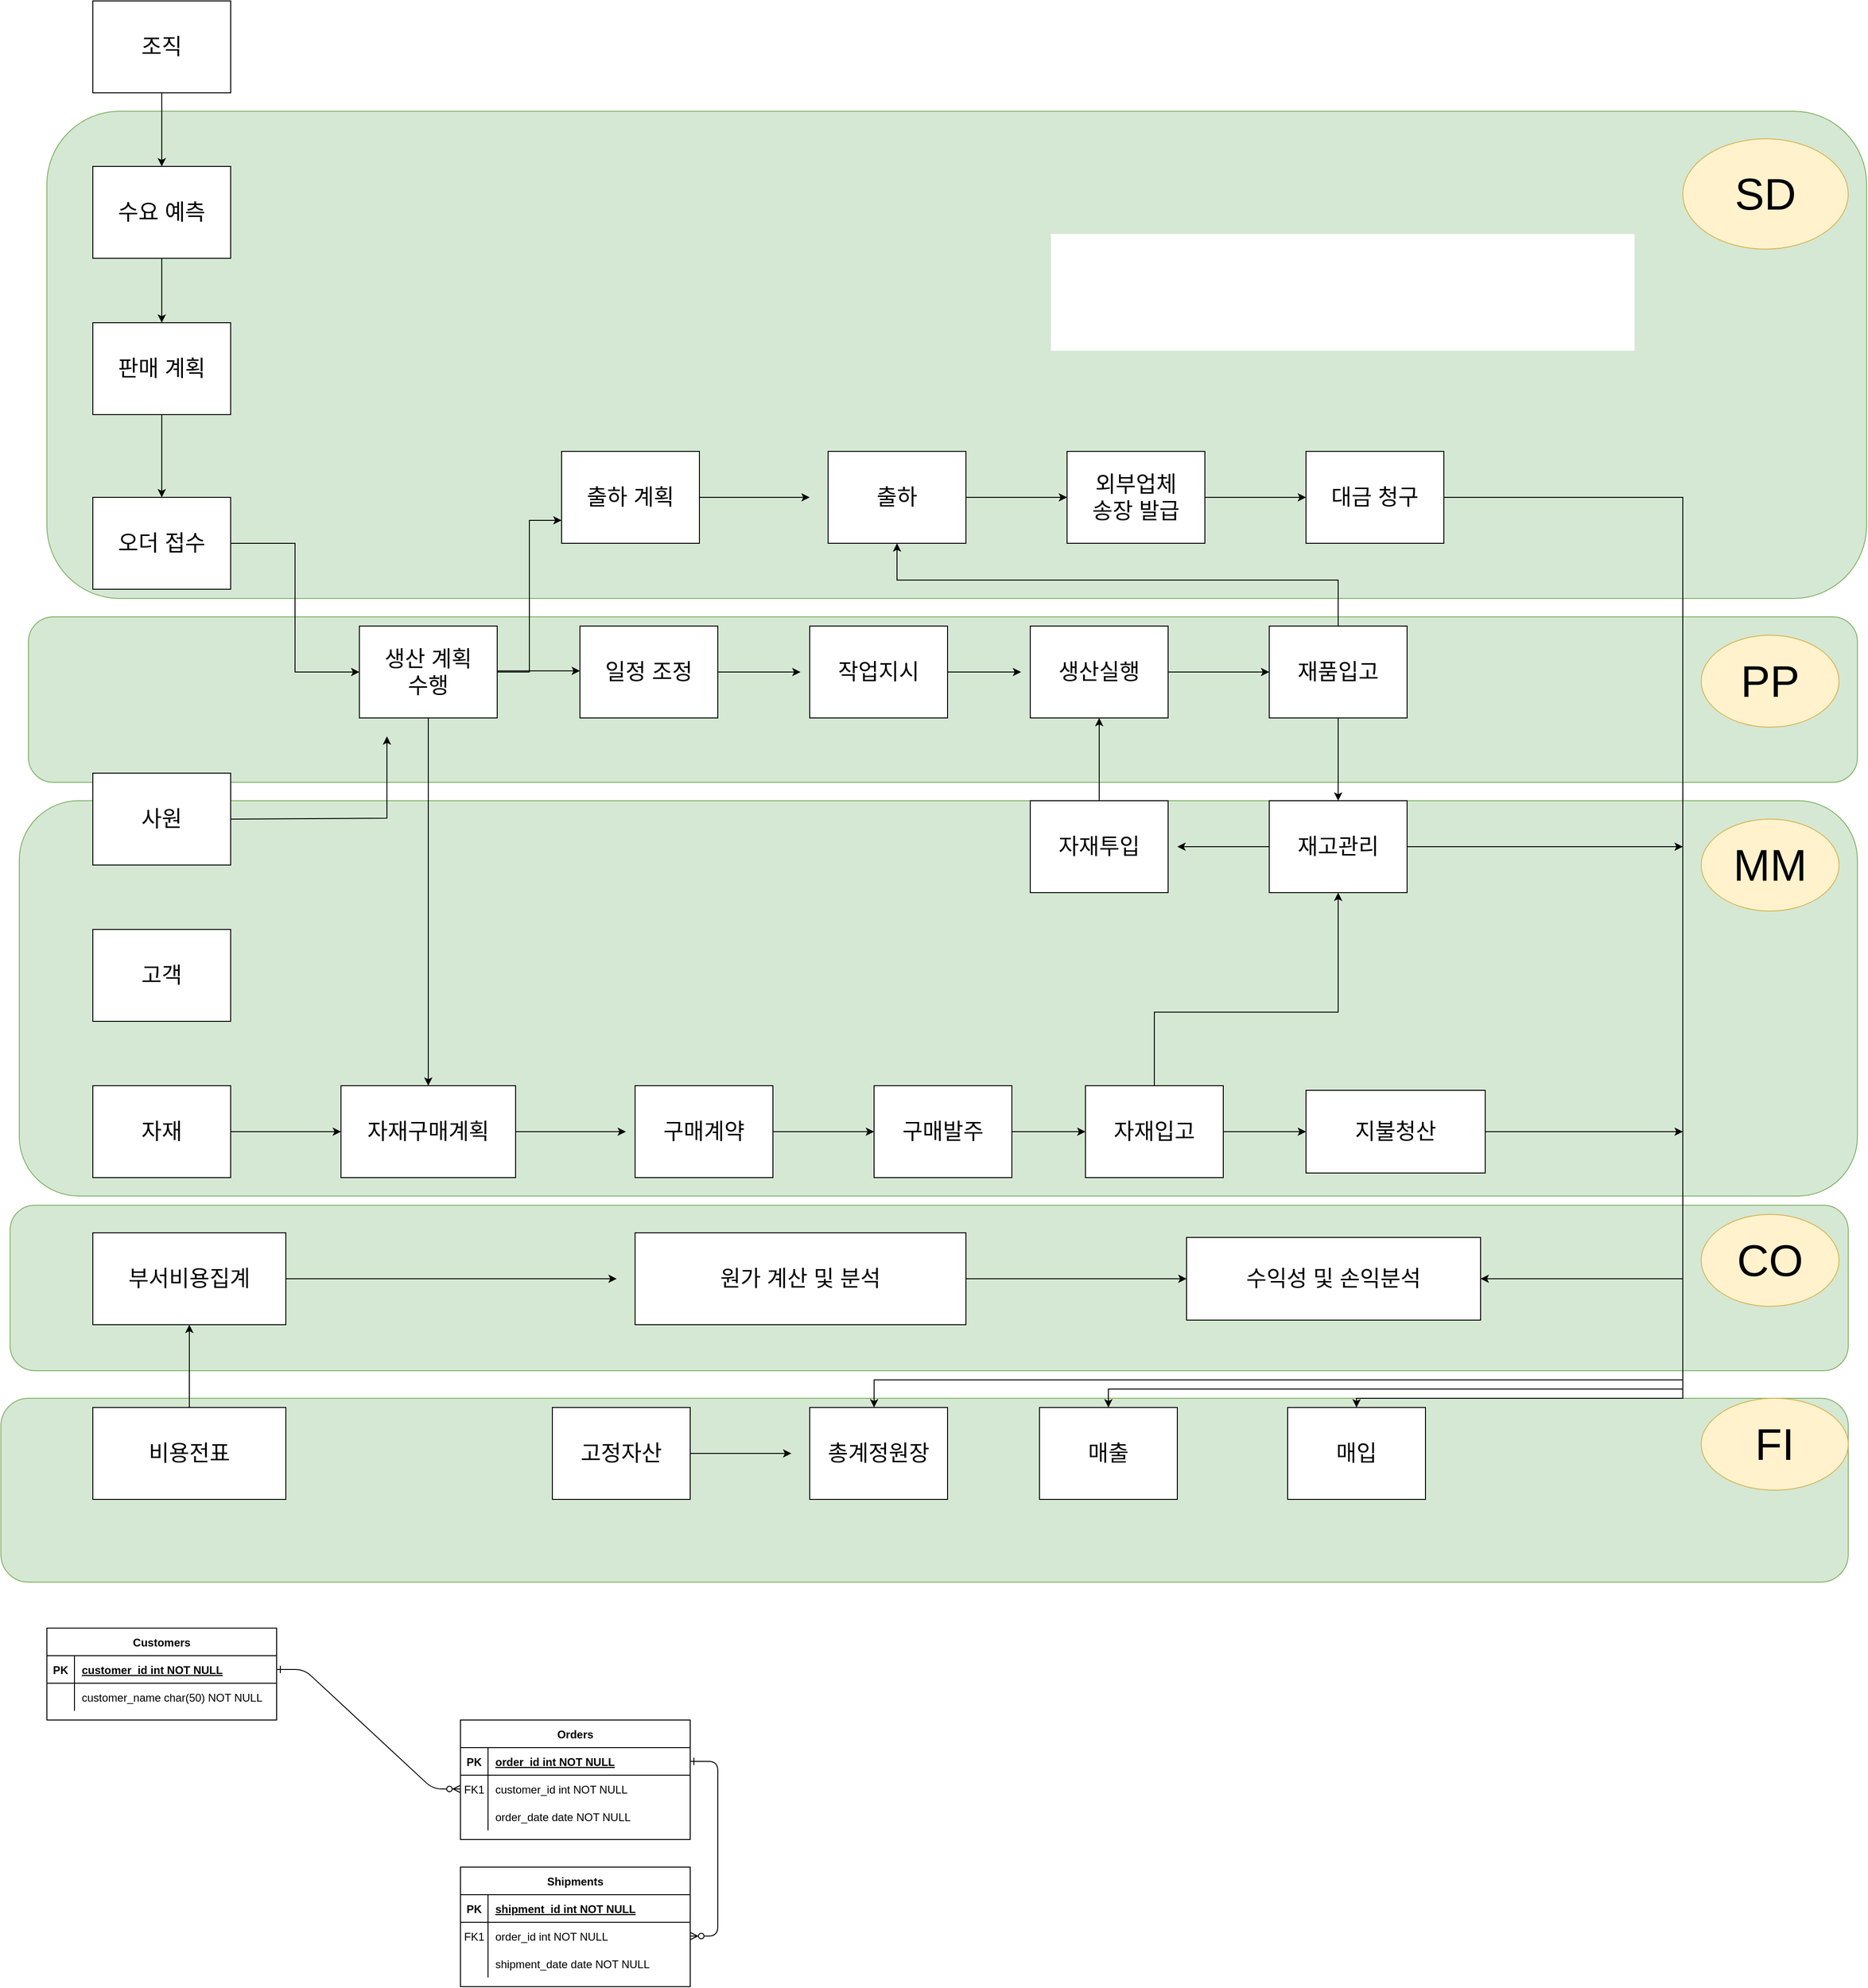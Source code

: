 <mxfile version="21.8.0" type="github">
  <diagram id="R2lEEEUBdFMjLlhIrx00" name="Page-1">
    <mxGraphModel dx="2339" dy="3791" grid="1" gridSize="10" guides="1" tooltips="1" connect="1" arrows="1" fold="1" page="1" pageScale="1" pageWidth="850" pageHeight="1100" math="0" shadow="0" extFonts="Permanent Marker^https://fonts.googleapis.com/css?family=Permanent+Marker">
      <root>
        <mxCell id="0" />
        <mxCell id="1" parent="0" />
        <mxCell id="IwYNM2S-BBjEqah2TzmC-47" value="" style="rounded=1;whiteSpace=wrap;html=1;fillColor=#d5e8d4;strokeColor=#82b366;align=left;" parent="1" vertex="1">
          <mxGeometry x="-50" y="-230" width="2010" height="200" as="geometry" />
        </mxCell>
        <mxCell id="IwYNM2S-BBjEqah2TzmC-45" value="" style="rounded=1;whiteSpace=wrap;html=1;fillColor=#d5e8d4;strokeColor=#82b366;align=left;" parent="1" vertex="1">
          <mxGeometry x="-40" y="-440" width="2000" height="180" as="geometry" />
        </mxCell>
        <mxCell id="IwYNM2S-BBjEqah2TzmC-43" value="" style="rounded=1;whiteSpace=wrap;html=1;fillColor=#d5e8d4;strokeColor=#82b366;align=left;" parent="1" vertex="1">
          <mxGeometry x="-30" y="-880" width="2000" height="430" as="geometry" />
        </mxCell>
        <mxCell id="IwYNM2S-BBjEqah2TzmC-41" value="" style="rounded=1;whiteSpace=wrap;html=1;fillColor=#d5e8d4;strokeColor=#82b366;align=left;" parent="1" vertex="1">
          <mxGeometry x="-20" y="-1080" width="1990" height="180" as="geometry" />
        </mxCell>
        <mxCell id="PB8VJp5A9sUiDMv73GTw-72" value="" style="rounded=1;whiteSpace=wrap;html=1;fillColor=#d5e8d4;strokeColor=#82b366;align=left;" parent="1" vertex="1">
          <mxGeometry y="-1630" width="1980" height="530" as="geometry" />
        </mxCell>
        <mxCell id="C-vyLk0tnHw3VtMMgP7b-1" value="" style="edgeStyle=entityRelationEdgeStyle;endArrow=ERzeroToMany;startArrow=ERone;endFill=1;startFill=0;" parent="1" source="C-vyLk0tnHw3VtMMgP7b-24" target="C-vyLk0tnHw3VtMMgP7b-6" edge="1">
          <mxGeometry width="100" height="100" relative="1" as="geometry">
            <mxPoint x="340" y="720" as="sourcePoint" />
            <mxPoint x="440" y="620" as="targetPoint" />
          </mxGeometry>
        </mxCell>
        <mxCell id="C-vyLk0tnHw3VtMMgP7b-12" value="" style="edgeStyle=entityRelationEdgeStyle;endArrow=ERzeroToMany;startArrow=ERone;endFill=1;startFill=0;" parent="1" source="C-vyLk0tnHw3VtMMgP7b-3" target="C-vyLk0tnHw3VtMMgP7b-17" edge="1">
          <mxGeometry width="100" height="100" relative="1" as="geometry">
            <mxPoint x="400" y="180" as="sourcePoint" />
            <mxPoint x="460" y="205" as="targetPoint" />
          </mxGeometry>
        </mxCell>
        <mxCell id="C-vyLk0tnHw3VtMMgP7b-2" value="Orders" style="shape=table;startSize=30;container=1;collapsible=1;childLayout=tableLayout;fixedRows=1;rowLines=0;fontStyle=1;align=center;resizeLast=1;" parent="1" vertex="1">
          <mxGeometry x="450" y="120" width="250" height="130" as="geometry" />
        </mxCell>
        <mxCell id="C-vyLk0tnHw3VtMMgP7b-3" value="" style="shape=partialRectangle;collapsible=0;dropTarget=0;pointerEvents=0;fillColor=none;points=[[0,0.5],[1,0.5]];portConstraint=eastwest;top=0;left=0;right=0;bottom=1;" parent="C-vyLk0tnHw3VtMMgP7b-2" vertex="1">
          <mxGeometry y="30" width="250" height="30" as="geometry" />
        </mxCell>
        <mxCell id="C-vyLk0tnHw3VtMMgP7b-4" value="PK" style="shape=partialRectangle;overflow=hidden;connectable=0;fillColor=none;top=0;left=0;bottom=0;right=0;fontStyle=1;" parent="C-vyLk0tnHw3VtMMgP7b-3" vertex="1">
          <mxGeometry width="30" height="30" as="geometry" />
        </mxCell>
        <mxCell id="C-vyLk0tnHw3VtMMgP7b-5" value="order_id int NOT NULL " style="shape=partialRectangle;overflow=hidden;connectable=0;fillColor=none;top=0;left=0;bottom=0;right=0;align=left;spacingLeft=6;fontStyle=5;" parent="C-vyLk0tnHw3VtMMgP7b-3" vertex="1">
          <mxGeometry x="30" width="220" height="30" as="geometry" />
        </mxCell>
        <mxCell id="C-vyLk0tnHw3VtMMgP7b-6" value="" style="shape=partialRectangle;collapsible=0;dropTarget=0;pointerEvents=0;fillColor=none;points=[[0,0.5],[1,0.5]];portConstraint=eastwest;top=0;left=0;right=0;bottom=0;" parent="C-vyLk0tnHw3VtMMgP7b-2" vertex="1">
          <mxGeometry y="60" width="250" height="30" as="geometry" />
        </mxCell>
        <mxCell id="C-vyLk0tnHw3VtMMgP7b-7" value="FK1" style="shape=partialRectangle;overflow=hidden;connectable=0;fillColor=none;top=0;left=0;bottom=0;right=0;" parent="C-vyLk0tnHw3VtMMgP7b-6" vertex="1">
          <mxGeometry width="30" height="30" as="geometry" />
        </mxCell>
        <mxCell id="C-vyLk0tnHw3VtMMgP7b-8" value="customer_id int NOT NULL" style="shape=partialRectangle;overflow=hidden;connectable=0;fillColor=none;top=0;left=0;bottom=0;right=0;align=left;spacingLeft=6;" parent="C-vyLk0tnHw3VtMMgP7b-6" vertex="1">
          <mxGeometry x="30" width="220" height="30" as="geometry" />
        </mxCell>
        <mxCell id="C-vyLk0tnHw3VtMMgP7b-9" value="" style="shape=partialRectangle;collapsible=0;dropTarget=0;pointerEvents=0;fillColor=none;points=[[0,0.5],[1,0.5]];portConstraint=eastwest;top=0;left=0;right=0;bottom=0;" parent="C-vyLk0tnHw3VtMMgP7b-2" vertex="1">
          <mxGeometry y="90" width="250" height="30" as="geometry" />
        </mxCell>
        <mxCell id="C-vyLk0tnHw3VtMMgP7b-10" value="" style="shape=partialRectangle;overflow=hidden;connectable=0;fillColor=none;top=0;left=0;bottom=0;right=0;" parent="C-vyLk0tnHw3VtMMgP7b-9" vertex="1">
          <mxGeometry width="30" height="30" as="geometry" />
        </mxCell>
        <mxCell id="C-vyLk0tnHw3VtMMgP7b-11" value="order_date date NOT NULL" style="shape=partialRectangle;overflow=hidden;connectable=0;fillColor=none;top=0;left=0;bottom=0;right=0;align=left;spacingLeft=6;" parent="C-vyLk0tnHw3VtMMgP7b-9" vertex="1">
          <mxGeometry x="30" width="220" height="30" as="geometry" />
        </mxCell>
        <mxCell id="C-vyLk0tnHw3VtMMgP7b-13" value="Shipments" style="shape=table;startSize=30;container=1;collapsible=1;childLayout=tableLayout;fixedRows=1;rowLines=0;fontStyle=1;align=center;resizeLast=1;" parent="1" vertex="1">
          <mxGeometry x="450" y="280" width="250" height="130" as="geometry" />
        </mxCell>
        <mxCell id="C-vyLk0tnHw3VtMMgP7b-14" value="" style="shape=partialRectangle;collapsible=0;dropTarget=0;pointerEvents=0;fillColor=none;points=[[0,0.5],[1,0.5]];portConstraint=eastwest;top=0;left=0;right=0;bottom=1;" parent="C-vyLk0tnHw3VtMMgP7b-13" vertex="1">
          <mxGeometry y="30" width="250" height="30" as="geometry" />
        </mxCell>
        <mxCell id="C-vyLk0tnHw3VtMMgP7b-15" value="PK" style="shape=partialRectangle;overflow=hidden;connectable=0;fillColor=none;top=0;left=0;bottom=0;right=0;fontStyle=1;" parent="C-vyLk0tnHw3VtMMgP7b-14" vertex="1">
          <mxGeometry width="30" height="30" as="geometry" />
        </mxCell>
        <mxCell id="C-vyLk0tnHw3VtMMgP7b-16" value="shipment_id int NOT NULL " style="shape=partialRectangle;overflow=hidden;connectable=0;fillColor=none;top=0;left=0;bottom=0;right=0;align=left;spacingLeft=6;fontStyle=5;" parent="C-vyLk0tnHw3VtMMgP7b-14" vertex="1">
          <mxGeometry x="30" width="220" height="30" as="geometry" />
        </mxCell>
        <mxCell id="C-vyLk0tnHw3VtMMgP7b-17" value="" style="shape=partialRectangle;collapsible=0;dropTarget=0;pointerEvents=0;fillColor=none;points=[[0,0.5],[1,0.5]];portConstraint=eastwest;top=0;left=0;right=0;bottom=0;" parent="C-vyLk0tnHw3VtMMgP7b-13" vertex="1">
          <mxGeometry y="60" width="250" height="30" as="geometry" />
        </mxCell>
        <mxCell id="C-vyLk0tnHw3VtMMgP7b-18" value="FK1" style="shape=partialRectangle;overflow=hidden;connectable=0;fillColor=none;top=0;left=0;bottom=0;right=0;" parent="C-vyLk0tnHw3VtMMgP7b-17" vertex="1">
          <mxGeometry width="30" height="30" as="geometry" />
        </mxCell>
        <mxCell id="C-vyLk0tnHw3VtMMgP7b-19" value="order_id int NOT NULL" style="shape=partialRectangle;overflow=hidden;connectable=0;fillColor=none;top=0;left=0;bottom=0;right=0;align=left;spacingLeft=6;" parent="C-vyLk0tnHw3VtMMgP7b-17" vertex="1">
          <mxGeometry x="30" width="220" height="30" as="geometry" />
        </mxCell>
        <mxCell id="C-vyLk0tnHw3VtMMgP7b-20" value="" style="shape=partialRectangle;collapsible=0;dropTarget=0;pointerEvents=0;fillColor=none;points=[[0,0.5],[1,0.5]];portConstraint=eastwest;top=0;left=0;right=0;bottom=0;" parent="C-vyLk0tnHw3VtMMgP7b-13" vertex="1">
          <mxGeometry y="90" width="250" height="30" as="geometry" />
        </mxCell>
        <mxCell id="C-vyLk0tnHw3VtMMgP7b-21" value="" style="shape=partialRectangle;overflow=hidden;connectable=0;fillColor=none;top=0;left=0;bottom=0;right=0;" parent="C-vyLk0tnHw3VtMMgP7b-20" vertex="1">
          <mxGeometry width="30" height="30" as="geometry" />
        </mxCell>
        <mxCell id="C-vyLk0tnHw3VtMMgP7b-22" value="shipment_date date NOT NULL" style="shape=partialRectangle;overflow=hidden;connectable=0;fillColor=none;top=0;left=0;bottom=0;right=0;align=left;spacingLeft=6;" parent="C-vyLk0tnHw3VtMMgP7b-20" vertex="1">
          <mxGeometry x="30" width="220" height="30" as="geometry" />
        </mxCell>
        <mxCell id="C-vyLk0tnHw3VtMMgP7b-23" value="Customers" style="shape=table;startSize=30;container=1;collapsible=1;childLayout=tableLayout;fixedRows=1;rowLines=0;fontStyle=1;align=center;resizeLast=1;" parent="1" vertex="1">
          <mxGeometry y="20" width="250" height="100" as="geometry" />
        </mxCell>
        <mxCell id="C-vyLk0tnHw3VtMMgP7b-24" value="" style="shape=partialRectangle;collapsible=0;dropTarget=0;pointerEvents=0;fillColor=none;points=[[0,0.5],[1,0.5]];portConstraint=eastwest;top=0;left=0;right=0;bottom=1;" parent="C-vyLk0tnHw3VtMMgP7b-23" vertex="1">
          <mxGeometry y="30" width="250" height="30" as="geometry" />
        </mxCell>
        <mxCell id="C-vyLk0tnHw3VtMMgP7b-25" value="PK" style="shape=partialRectangle;overflow=hidden;connectable=0;fillColor=none;top=0;left=0;bottom=0;right=0;fontStyle=1;" parent="C-vyLk0tnHw3VtMMgP7b-24" vertex="1">
          <mxGeometry width="30" height="30" as="geometry">
            <mxRectangle width="30" height="30" as="alternateBounds" />
          </mxGeometry>
        </mxCell>
        <mxCell id="C-vyLk0tnHw3VtMMgP7b-26" value="customer_id int NOT NULL " style="shape=partialRectangle;overflow=hidden;connectable=0;fillColor=none;top=0;left=0;bottom=0;right=0;align=left;spacingLeft=6;fontStyle=5;" parent="C-vyLk0tnHw3VtMMgP7b-24" vertex="1">
          <mxGeometry x="30" width="220" height="30" as="geometry">
            <mxRectangle width="220" height="30" as="alternateBounds" />
          </mxGeometry>
        </mxCell>
        <mxCell id="C-vyLk0tnHw3VtMMgP7b-27" value="" style="shape=partialRectangle;collapsible=0;dropTarget=0;pointerEvents=0;fillColor=none;points=[[0,0.5],[1,0.5]];portConstraint=eastwest;top=0;left=0;right=0;bottom=0;" parent="C-vyLk0tnHw3VtMMgP7b-23" vertex="1">
          <mxGeometry y="60" width="250" height="30" as="geometry" />
        </mxCell>
        <mxCell id="C-vyLk0tnHw3VtMMgP7b-28" value="" style="shape=partialRectangle;overflow=hidden;connectable=0;fillColor=none;top=0;left=0;bottom=0;right=0;" parent="C-vyLk0tnHw3VtMMgP7b-27" vertex="1">
          <mxGeometry width="30" height="30" as="geometry">
            <mxRectangle width="30" height="30" as="alternateBounds" />
          </mxGeometry>
        </mxCell>
        <mxCell id="C-vyLk0tnHw3VtMMgP7b-29" value="customer_name char(50) NOT NULL" style="shape=partialRectangle;overflow=hidden;connectable=0;fillColor=none;top=0;left=0;bottom=0;right=0;align=left;spacingLeft=6;" parent="C-vyLk0tnHw3VtMMgP7b-27" vertex="1">
          <mxGeometry x="30" width="220" height="30" as="geometry">
            <mxRectangle width="220" height="30" as="alternateBounds" />
          </mxGeometry>
        </mxCell>
        <mxCell id="PB8VJp5A9sUiDMv73GTw-6" value="" style="edgeStyle=orthogonalEdgeStyle;rounded=0;orthogonalLoop=1;jettySize=auto;html=1;entryX=0;entryY=0.5;entryDx=0;entryDy=0;" parent="1" source="PB8VJp5A9sUiDMv73GTw-1" target="PB8VJp5A9sUiDMv73GTw-3" edge="1">
          <mxGeometry relative="1" as="geometry">
            <mxPoint x="310" y="-1020" as="targetPoint" />
          </mxGeometry>
        </mxCell>
        <mxCell id="PB8VJp5A9sUiDMv73GTw-1" value="오더 접수" style="rounded=0;whiteSpace=wrap;html=1;fontSize=24;" parent="1" vertex="1">
          <mxGeometry x="50" y="-1210" width="150" height="100" as="geometry" />
        </mxCell>
        <mxCell id="PB8VJp5A9sUiDMv73GTw-78" style="edgeStyle=orthogonalEdgeStyle;rounded=0;orthogonalLoop=1;jettySize=auto;html=1;entryX=0;entryY=0.75;entryDx=0;entryDy=0;" parent="1" source="PB8VJp5A9sUiDMv73GTw-3" target="PB8VJp5A9sUiDMv73GTw-48" edge="1">
          <mxGeometry relative="1" as="geometry" />
        </mxCell>
        <mxCell id="xMRs9goJyu4zqFvysK1f-5" style="edgeStyle=orthogonalEdgeStyle;rounded=0;orthogonalLoop=1;jettySize=auto;html=1;entryX=0.5;entryY=0;entryDx=0;entryDy=0;" edge="1" parent="1" source="PB8VJp5A9sUiDMv73GTw-3" target="IwYNM2S-BBjEqah2TzmC-14">
          <mxGeometry relative="1" as="geometry" />
        </mxCell>
        <mxCell id="PB8VJp5A9sUiDMv73GTw-3" value="생산 계획 &lt;br&gt;수행" style="rounded=0;whiteSpace=wrap;html=1;fontSize=24;" parent="1" vertex="1">
          <mxGeometry x="340" y="-1070" width="150" height="100" as="geometry" />
        </mxCell>
        <mxCell id="PB8VJp5A9sUiDMv73GTw-13" value="사원" style="rounded=0;whiteSpace=wrap;html=1;fontSize=24;" parent="1" vertex="1">
          <mxGeometry x="50" y="-910" width="150" height="100" as="geometry" />
        </mxCell>
        <mxCell id="PB8VJp5A9sUiDMv73GTw-14" value="고객" style="rounded=0;whiteSpace=wrap;html=1;fontSize=24;" parent="1" vertex="1">
          <mxGeometry x="50" y="-740" width="150" height="100" as="geometry" />
        </mxCell>
        <mxCell id="IwYNM2S-BBjEqah2TzmC-13" style="edgeStyle=orthogonalEdgeStyle;rounded=0;orthogonalLoop=1;jettySize=auto;html=1;" parent="1" source="PB8VJp5A9sUiDMv73GTw-15" edge="1">
          <mxGeometry relative="1" as="geometry">
            <mxPoint x="320" y="-520" as="targetPoint" />
          </mxGeometry>
        </mxCell>
        <mxCell id="PB8VJp5A9sUiDMv73GTw-15" value="자재" style="rounded=0;whiteSpace=wrap;html=1;fontSize=24;" parent="1" vertex="1">
          <mxGeometry x="50" y="-570" width="150" height="100" as="geometry" />
        </mxCell>
        <mxCell id="PB8VJp5A9sUiDMv73GTw-79" value="" style="edgeStyle=orthogonalEdgeStyle;rounded=0;orthogonalLoop=1;jettySize=auto;html=1;" parent="1" source="PB8VJp5A9sUiDMv73GTw-19" target="PB8VJp5A9sUiDMv73GTw-41" edge="1">
          <mxGeometry relative="1" as="geometry" />
        </mxCell>
        <mxCell id="PB8VJp5A9sUiDMv73GTw-19" value="조직" style="rounded=0;whiteSpace=wrap;html=1;fontSize=24;" parent="1" vertex="1">
          <mxGeometry x="50" y="-1750" width="150" height="100" as="geometry" />
        </mxCell>
        <mxCell id="PB8VJp5A9sUiDMv73GTw-22" value="" style="endArrow=classic;html=1;rounded=0;exitX=1;exitY=0.5;exitDx=0;exitDy=0;" parent="1" source="PB8VJp5A9sUiDMv73GTw-13" edge="1">
          <mxGeometry width="50" height="50" relative="1" as="geometry">
            <mxPoint x="170" y="-861.25" as="sourcePoint" />
            <mxPoint x="370" y="-950" as="targetPoint" />
            <Array as="points">
              <mxPoint x="370" y="-861" />
            </Array>
          </mxGeometry>
        </mxCell>
        <mxCell id="PB8VJp5A9sUiDMv73GTw-27" value="" style="endArrow=classic;html=1;rounded=0;" parent="1" edge="1">
          <mxGeometry width="50" height="50" relative="1" as="geometry">
            <mxPoint x="490" y="-1021.25" as="sourcePoint" />
            <mxPoint x="580" y="-1021.25" as="targetPoint" />
          </mxGeometry>
        </mxCell>
        <mxCell id="PB8VJp5A9sUiDMv73GTw-45" value="" style="edgeStyle=orthogonalEdgeStyle;rounded=0;orthogonalLoop=1;jettySize=auto;html=1;" parent="1" source="PB8VJp5A9sUiDMv73GTw-41" target="PB8VJp5A9sUiDMv73GTw-42" edge="1">
          <mxGeometry relative="1" as="geometry" />
        </mxCell>
        <mxCell id="PB8VJp5A9sUiDMv73GTw-41" value="수요 예측" style="rounded=0;whiteSpace=wrap;html=1;fontSize=24;" parent="1" vertex="1">
          <mxGeometry x="50" y="-1570" width="150" height="100" as="geometry" />
        </mxCell>
        <mxCell id="PB8VJp5A9sUiDMv73GTw-44" value="" style="edgeStyle=orthogonalEdgeStyle;rounded=0;orthogonalLoop=1;jettySize=auto;html=1;" parent="1" source="PB8VJp5A9sUiDMv73GTw-42" target="PB8VJp5A9sUiDMv73GTw-1" edge="1">
          <mxGeometry relative="1" as="geometry" />
        </mxCell>
        <mxCell id="PB8VJp5A9sUiDMv73GTw-42" value="판매 계획" style="rounded=0;whiteSpace=wrap;html=1;fontSize=24;" parent="1" vertex="1">
          <mxGeometry x="50" y="-1400" width="150" height="100" as="geometry" />
        </mxCell>
        <mxCell id="PB8VJp5A9sUiDMv73GTw-58" style="edgeStyle=orthogonalEdgeStyle;rounded=0;orthogonalLoop=1;jettySize=auto;html=1;" parent="1" source="PB8VJp5A9sUiDMv73GTw-48" edge="1">
          <mxGeometry relative="1" as="geometry">
            <mxPoint x="830" y="-1210" as="targetPoint" />
          </mxGeometry>
        </mxCell>
        <mxCell id="PB8VJp5A9sUiDMv73GTw-48" value="출하 계획" style="rounded=0;whiteSpace=wrap;html=1;fontSize=24;" parent="1" vertex="1">
          <mxGeometry x="560" y="-1260" width="150" height="100" as="geometry" />
        </mxCell>
        <mxCell id="IwYNM2S-BBjEqah2TzmC-2" style="edgeStyle=orthogonalEdgeStyle;rounded=0;orthogonalLoop=1;jettySize=auto;html=1;" parent="1" source="PB8VJp5A9sUiDMv73GTw-57" edge="1">
          <mxGeometry relative="1" as="geometry">
            <mxPoint x="820" y="-1020" as="targetPoint" />
          </mxGeometry>
        </mxCell>
        <mxCell id="PB8VJp5A9sUiDMv73GTw-57" value="일정 조정" style="rounded=0;whiteSpace=wrap;html=1;fontSize=24;" parent="1" vertex="1">
          <mxGeometry x="580" y="-1070" width="150" height="100" as="geometry" />
        </mxCell>
        <mxCell id="PB8VJp5A9sUiDMv73GTw-62" style="edgeStyle=orthogonalEdgeStyle;rounded=0;orthogonalLoop=1;jettySize=auto;html=1;entryX=0;entryY=0.5;entryDx=0;entryDy=0;" parent="1" source="PB8VJp5A9sUiDMv73GTw-59" target="PB8VJp5A9sUiDMv73GTw-61" edge="1">
          <mxGeometry relative="1" as="geometry" />
        </mxCell>
        <mxCell id="PB8VJp5A9sUiDMv73GTw-59" value="출하" style="rounded=0;whiteSpace=wrap;html=1;fontSize=24;" parent="1" vertex="1">
          <mxGeometry x="850" y="-1260" width="150" height="100" as="geometry" />
        </mxCell>
        <mxCell id="PB8VJp5A9sUiDMv73GTw-66" style="edgeStyle=orthogonalEdgeStyle;rounded=0;orthogonalLoop=1;jettySize=auto;html=1;exitX=1;exitY=0.5;exitDx=0;exitDy=0;entryX=0;entryY=0.5;entryDx=0;entryDy=0;" parent="1" source="PB8VJp5A9sUiDMv73GTw-61" edge="1" target="PB8VJp5A9sUiDMv73GTw-65">
          <mxGeometry relative="1" as="geometry">
            <mxPoint x="1350" y="-1210" as="targetPoint" />
          </mxGeometry>
        </mxCell>
        <mxCell id="PB8VJp5A9sUiDMv73GTw-61" value="외부업체 &lt;br&gt;송장 발급" style="rounded=0;whiteSpace=wrap;html=1;fontSize=24;" parent="1" vertex="1">
          <mxGeometry x="1110" y="-1260" width="150" height="100" as="geometry" />
        </mxCell>
        <mxCell id="IwYNM2S-BBjEqah2TzmC-31" style="edgeStyle=orthogonalEdgeStyle;rounded=0;orthogonalLoop=1;jettySize=auto;html=1;entryX=1;entryY=0.5;entryDx=0;entryDy=0;" parent="1" source="PB8VJp5A9sUiDMv73GTw-65" target="IwYNM2S-BBjEqah2TzmC-29" edge="1">
          <mxGeometry relative="1" as="geometry">
            <mxPoint x="1560" y="-100" as="targetPoint" />
            <Array as="points">
              <mxPoint x="1780" y="-1210" />
              <mxPoint x="1780" y="-360" />
            </Array>
          </mxGeometry>
        </mxCell>
        <mxCell id="IwYNM2S-BBjEqah2TzmC-36" style="edgeStyle=orthogonalEdgeStyle;rounded=0;orthogonalLoop=1;jettySize=auto;html=1;entryX=0.25;entryY=0;entryDx=0;entryDy=0;" parent="1" edge="1">
          <mxGeometry relative="1" as="geometry">
            <mxPoint x="900.07" y="-220" as="targetPoint" />
            <mxPoint x="1552.57" y="-1210.0" as="sourcePoint" />
            <Array as="points">
              <mxPoint x="1780" y="-1210" />
              <mxPoint x="1780" y="-250" />
              <mxPoint x="900" y="-250" />
            </Array>
          </mxGeometry>
        </mxCell>
        <mxCell id="PB8VJp5A9sUiDMv73GTw-65" value="대금 청구" style="rounded=0;whiteSpace=wrap;html=1;fontSize=24;" parent="1" vertex="1">
          <mxGeometry x="1370" y="-1260" width="150" height="100" as="geometry" />
        </mxCell>
        <mxCell id="PB8VJp5A9sUiDMv73GTw-73" value="&lt;span style=&quot;font-size: 48px;&quot;&gt;SD&lt;/span&gt;" style="ellipse;whiteSpace=wrap;html=1;align=center;fillColor=#fff2cc;strokeColor=#d6b656;" parent="1" vertex="1">
          <mxGeometry x="1780" y="-1600" width="180" height="120" as="geometry" />
        </mxCell>
        <mxCell id="IwYNM2S-BBjEqah2TzmC-4" style="edgeStyle=orthogonalEdgeStyle;rounded=0;orthogonalLoop=1;jettySize=auto;html=1;" parent="1" source="IwYNM2S-BBjEqah2TzmC-1" edge="1">
          <mxGeometry relative="1" as="geometry">
            <mxPoint x="1060" y="-1020" as="targetPoint" />
          </mxGeometry>
        </mxCell>
        <mxCell id="IwYNM2S-BBjEqah2TzmC-1" value="작업지시" style="rounded=0;whiteSpace=wrap;html=1;fontSize=24;" parent="1" vertex="1">
          <mxGeometry x="830" y="-1070" width="150" height="100" as="geometry" />
        </mxCell>
        <mxCell id="IwYNM2S-BBjEqah2TzmC-6" style="edgeStyle=orthogonalEdgeStyle;rounded=0;orthogonalLoop=1;jettySize=auto;html=1;entryX=0;entryY=0.5;entryDx=0;entryDy=0;" parent="1" source="IwYNM2S-BBjEqah2TzmC-3" edge="1" target="IwYNM2S-BBjEqah2TzmC-5">
          <mxGeometry relative="1" as="geometry">
            <mxPoint x="1310" y="-1020" as="targetPoint" />
          </mxGeometry>
        </mxCell>
        <mxCell id="IwYNM2S-BBjEqah2TzmC-3" value="생산실행" style="rounded=0;whiteSpace=wrap;html=1;fontSize=24;" parent="1" vertex="1">
          <mxGeometry x="1070" y="-1070" width="150" height="100" as="geometry" />
        </mxCell>
        <mxCell id="IwYNM2S-BBjEqah2TzmC-7" style="edgeStyle=orthogonalEdgeStyle;rounded=0;orthogonalLoop=1;jettySize=auto;html=1;" parent="1" source="IwYNM2S-BBjEqah2TzmC-5" target="PB8VJp5A9sUiDMv73GTw-59" edge="1">
          <mxGeometry relative="1" as="geometry">
            <Array as="points">
              <mxPoint x="1405" y="-1120" />
              <mxPoint x="925" y="-1120" />
            </Array>
          </mxGeometry>
        </mxCell>
        <mxCell id="IwYNM2S-BBjEqah2TzmC-11" style="edgeStyle=orthogonalEdgeStyle;rounded=0;orthogonalLoop=1;jettySize=auto;html=1;entryX=0.5;entryY=0;entryDx=0;entryDy=0;" parent="1" source="IwYNM2S-BBjEqah2TzmC-5" target="IwYNM2S-BBjEqah2TzmC-8" edge="1">
          <mxGeometry relative="1" as="geometry" />
        </mxCell>
        <mxCell id="IwYNM2S-BBjEqah2TzmC-5" value="재품입고" style="rounded=0;whiteSpace=wrap;html=1;fontSize=24;" parent="1" vertex="1">
          <mxGeometry x="1330" y="-1070" width="150" height="100" as="geometry" />
        </mxCell>
        <mxCell id="IwYNM2S-BBjEqah2TzmC-12" style="edgeStyle=orthogonalEdgeStyle;rounded=0;orthogonalLoop=1;jettySize=auto;html=1;" parent="1" source="IwYNM2S-BBjEqah2TzmC-8" edge="1">
          <mxGeometry relative="1" as="geometry">
            <mxPoint x="1230" y="-830" as="targetPoint" />
          </mxGeometry>
        </mxCell>
        <mxCell id="xMRs9goJyu4zqFvysK1f-3" style="edgeStyle=orthogonalEdgeStyle;rounded=0;orthogonalLoop=1;jettySize=auto;html=1;" edge="1" parent="1" source="IwYNM2S-BBjEqah2TzmC-8">
          <mxGeometry relative="1" as="geometry">
            <mxPoint x="1780" y="-830" as="targetPoint" />
          </mxGeometry>
        </mxCell>
        <mxCell id="IwYNM2S-BBjEqah2TzmC-8" value="재고관리" style="rounded=0;whiteSpace=wrap;html=1;fontSize=24;" parent="1" vertex="1">
          <mxGeometry x="1330" y="-880" width="150" height="100" as="geometry" />
        </mxCell>
        <mxCell id="IwYNM2S-BBjEqah2TzmC-10" style="edgeStyle=orthogonalEdgeStyle;rounded=0;orthogonalLoop=1;jettySize=auto;html=1;entryX=0.5;entryY=1;entryDx=0;entryDy=0;" parent="1" source="IwYNM2S-BBjEqah2TzmC-9" target="IwYNM2S-BBjEqah2TzmC-3" edge="1">
          <mxGeometry relative="1" as="geometry" />
        </mxCell>
        <mxCell id="IwYNM2S-BBjEqah2TzmC-9" value="자재투입" style="rounded=0;whiteSpace=wrap;html=1;fontSize=24;" parent="1" vertex="1">
          <mxGeometry x="1070" y="-880" width="150" height="100" as="geometry" />
        </mxCell>
        <mxCell id="IwYNM2S-BBjEqah2TzmC-16" style="edgeStyle=orthogonalEdgeStyle;rounded=0;orthogonalLoop=1;jettySize=auto;html=1;" parent="1" source="IwYNM2S-BBjEqah2TzmC-14" edge="1">
          <mxGeometry relative="1" as="geometry">
            <mxPoint x="630" y="-520" as="targetPoint" />
          </mxGeometry>
        </mxCell>
        <mxCell id="IwYNM2S-BBjEqah2TzmC-14" value="자재구매계획" style="rounded=0;whiteSpace=wrap;html=1;fontSize=24;" parent="1" vertex="1">
          <mxGeometry x="320" y="-570" width="190" height="100" as="geometry" />
        </mxCell>
        <mxCell id="IwYNM2S-BBjEqah2TzmC-18" style="edgeStyle=orthogonalEdgeStyle;rounded=0;orthogonalLoop=1;jettySize=auto;html=1;entryX=0;entryY=0.5;entryDx=0;entryDy=0;" parent="1" source="IwYNM2S-BBjEqah2TzmC-15" edge="1" target="IwYNM2S-BBjEqah2TzmC-17">
          <mxGeometry relative="1" as="geometry">
            <mxPoint x="880" y="-520" as="targetPoint" />
          </mxGeometry>
        </mxCell>
        <mxCell id="IwYNM2S-BBjEqah2TzmC-15" value="구매계약" style="rounded=0;whiteSpace=wrap;html=1;fontSize=24;" parent="1" vertex="1">
          <mxGeometry x="640" y="-570" width="150" height="100" as="geometry" />
        </mxCell>
        <mxCell id="IwYNM2S-BBjEqah2TzmC-20" style="edgeStyle=orthogonalEdgeStyle;rounded=0;orthogonalLoop=1;jettySize=auto;html=1;entryX=0;entryY=0.5;entryDx=0;entryDy=0;" parent="1" source="IwYNM2S-BBjEqah2TzmC-17" target="IwYNM2S-BBjEqah2TzmC-19" edge="1">
          <mxGeometry relative="1" as="geometry" />
        </mxCell>
        <mxCell id="IwYNM2S-BBjEqah2TzmC-17" value="구매발주" style="rounded=0;whiteSpace=wrap;html=1;fontSize=24;" parent="1" vertex="1">
          <mxGeometry x="900" y="-570" width="150" height="100" as="geometry" />
        </mxCell>
        <mxCell id="IwYNM2S-BBjEqah2TzmC-21" style="edgeStyle=orthogonalEdgeStyle;rounded=0;orthogonalLoop=1;jettySize=auto;html=1;entryX=0.5;entryY=1;entryDx=0;entryDy=0;" parent="1" source="IwYNM2S-BBjEqah2TzmC-19" target="IwYNM2S-BBjEqah2TzmC-8" edge="1">
          <mxGeometry relative="1" as="geometry">
            <Array as="points">
              <mxPoint x="1205" y="-650" />
              <mxPoint x="1405" y="-650" />
            </Array>
          </mxGeometry>
        </mxCell>
        <mxCell id="IwYNM2S-BBjEqah2TzmC-23" value="" style="edgeStyle=orthogonalEdgeStyle;rounded=0;orthogonalLoop=1;jettySize=auto;html=1;" parent="1" source="IwYNM2S-BBjEqah2TzmC-19" target="IwYNM2S-BBjEqah2TzmC-22" edge="1">
          <mxGeometry relative="1" as="geometry" />
        </mxCell>
        <mxCell id="IwYNM2S-BBjEqah2TzmC-19" value="자재입고" style="rounded=0;whiteSpace=wrap;html=1;fontSize=24;" parent="1" vertex="1">
          <mxGeometry x="1130" y="-570" width="150" height="100" as="geometry" />
        </mxCell>
        <mxCell id="xMRs9goJyu4zqFvysK1f-4" style="edgeStyle=orthogonalEdgeStyle;rounded=0;orthogonalLoop=1;jettySize=auto;html=1;" edge="1" parent="1" source="IwYNM2S-BBjEqah2TzmC-22">
          <mxGeometry relative="1" as="geometry">
            <mxPoint x="1780" y="-520" as="targetPoint" />
          </mxGeometry>
        </mxCell>
        <mxCell id="IwYNM2S-BBjEqah2TzmC-22" value="지불청산" style="whiteSpace=wrap;html=1;fontSize=24;rounded=0;" parent="1" vertex="1">
          <mxGeometry x="1370" y="-565" width="195" height="90" as="geometry" />
        </mxCell>
        <mxCell id="IwYNM2S-BBjEqah2TzmC-27" style="edgeStyle=orthogonalEdgeStyle;rounded=0;orthogonalLoop=1;jettySize=auto;html=1;" parent="1" source="IwYNM2S-BBjEqah2TzmC-24" edge="1">
          <mxGeometry relative="1" as="geometry">
            <mxPoint x="620" y="-360" as="targetPoint" />
          </mxGeometry>
        </mxCell>
        <mxCell id="IwYNM2S-BBjEqah2TzmC-24" value="부서비용집계" style="rounded=0;whiteSpace=wrap;html=1;fontSize=24;" parent="1" vertex="1">
          <mxGeometry x="50" y="-410" width="210" height="100" as="geometry" />
        </mxCell>
        <mxCell id="IwYNM2S-BBjEqah2TzmC-26" value="" style="edgeStyle=orthogonalEdgeStyle;rounded=0;orthogonalLoop=1;jettySize=auto;html=1;" parent="1" source="IwYNM2S-BBjEqah2TzmC-25" target="IwYNM2S-BBjEqah2TzmC-24" edge="1">
          <mxGeometry relative="1" as="geometry" />
        </mxCell>
        <mxCell id="IwYNM2S-BBjEqah2TzmC-25" value="비용전표" style="rounded=0;whiteSpace=wrap;html=1;fontSize=24;" parent="1" vertex="1">
          <mxGeometry x="50" y="-220" width="210" height="100" as="geometry" />
        </mxCell>
        <mxCell id="IwYNM2S-BBjEqah2TzmC-30" value="" style="edgeStyle=orthogonalEdgeStyle;rounded=0;orthogonalLoop=1;jettySize=auto;html=1;" parent="1" source="IwYNM2S-BBjEqah2TzmC-28" target="IwYNM2S-BBjEqah2TzmC-29" edge="1">
          <mxGeometry relative="1" as="geometry" />
        </mxCell>
        <mxCell id="IwYNM2S-BBjEqah2TzmC-28" value="원가 계산 및 분석" style="rounded=0;whiteSpace=wrap;html=1;fontSize=24;" parent="1" vertex="1">
          <mxGeometry x="640" y="-410" width="360" height="100" as="geometry" />
        </mxCell>
        <mxCell id="IwYNM2S-BBjEqah2TzmC-29" value="수익성 및 손익분석" style="whiteSpace=wrap;html=1;fontSize=24;rounded=0;" parent="1" vertex="1">
          <mxGeometry x="1240" y="-405" width="320" height="90" as="geometry" />
        </mxCell>
        <mxCell id="IwYNM2S-BBjEqah2TzmC-37" style="edgeStyle=orthogonalEdgeStyle;rounded=0;orthogonalLoop=1;jettySize=auto;html=1;" parent="1" source="IwYNM2S-BBjEqah2TzmC-32" edge="1">
          <mxGeometry relative="1" as="geometry">
            <mxPoint x="810" y="-170" as="targetPoint" />
          </mxGeometry>
        </mxCell>
        <mxCell id="IwYNM2S-BBjEqah2TzmC-32" value="고정자산" style="rounded=0;whiteSpace=wrap;html=1;fontSize=24;" parent="1" vertex="1">
          <mxGeometry x="550" y="-220" width="150" height="100" as="geometry" />
        </mxCell>
        <mxCell id="IwYNM2S-BBjEqah2TzmC-33" value="총계정원장" style="rounded=0;whiteSpace=wrap;html=1;fontSize=24;" parent="1" vertex="1">
          <mxGeometry x="830" y="-220" width="150" height="100" as="geometry" />
        </mxCell>
        <mxCell id="IwYNM2S-BBjEqah2TzmC-34" value="매출" style="rounded=0;whiteSpace=wrap;html=1;fontSize=24;" parent="1" vertex="1">
          <mxGeometry x="1080" y="-220" width="150" height="100" as="geometry" />
        </mxCell>
        <mxCell id="IwYNM2S-BBjEqah2TzmC-35" value="매입" style="rounded=0;whiteSpace=wrap;html=1;fontSize=24;" parent="1" vertex="1">
          <mxGeometry x="1350" y="-220" width="150" height="100" as="geometry" />
        </mxCell>
        <mxCell id="IwYNM2S-BBjEqah2TzmC-38" style="edgeStyle=orthogonalEdgeStyle;rounded=0;orthogonalLoop=1;jettySize=auto;html=1;entryX=0.5;entryY=0;entryDx=0;entryDy=0;exitX=1;exitY=0.5;exitDx=0;exitDy=0;" parent="1" target="IwYNM2S-BBjEqah2TzmC-34" edge="1" source="PB8VJp5A9sUiDMv73GTw-65">
          <mxGeometry relative="1" as="geometry">
            <mxPoint x="910.07" y="-210" as="targetPoint" />
            <mxPoint x="1562.57" y="-1200.0" as="sourcePoint" />
            <Array as="points">
              <mxPoint x="1780" y="-1210" />
              <mxPoint x="1780" y="-240" />
              <mxPoint x="1155" y="-240" />
            </Array>
          </mxGeometry>
        </mxCell>
        <mxCell id="IwYNM2S-BBjEqah2TzmC-39" style="edgeStyle=orthogonalEdgeStyle;rounded=0;orthogonalLoop=1;jettySize=auto;html=1;entryX=0.5;entryY=0;entryDx=0;entryDy=0;exitX=1;exitY=0.5;exitDx=0;exitDy=0;" parent="1" target="IwYNM2S-BBjEqah2TzmC-35" edge="1" source="PB8VJp5A9sUiDMv73GTw-65">
          <mxGeometry relative="1" as="geometry">
            <mxPoint x="1165" y="-210" as="targetPoint" />
            <mxPoint x="1572.57" y="-1190.0" as="sourcePoint" />
            <Array as="points">
              <mxPoint x="1780" y="-1210" />
              <mxPoint x="1780" y="-230" />
              <mxPoint x="1425" y="-230" />
            </Array>
          </mxGeometry>
        </mxCell>
        <mxCell id="IwYNM2S-BBjEqah2TzmC-42" value="&lt;span style=&quot;font-size: 48px;&quot;&gt;PP&lt;/span&gt;" style="ellipse;whiteSpace=wrap;html=1;align=center;fillColor=#fff2cc;strokeColor=#d6b656;" parent="1" vertex="1">
          <mxGeometry x="1800" y="-1060" width="150" height="100" as="geometry" />
        </mxCell>
        <mxCell id="IwYNM2S-BBjEqah2TzmC-44" value="&lt;span style=&quot;font-size: 48px;&quot;&gt;MM&lt;/span&gt;" style="ellipse;whiteSpace=wrap;html=1;align=center;fillColor=#fff2cc;strokeColor=#d6b656;" parent="1" vertex="1">
          <mxGeometry x="1800" y="-860" width="150" height="100" as="geometry" />
        </mxCell>
        <mxCell id="IwYNM2S-BBjEqah2TzmC-46" value="&lt;span style=&quot;font-size: 48px;&quot;&gt;CO&lt;/span&gt;" style="ellipse;whiteSpace=wrap;html=1;align=center;fillColor=#fff2cc;strokeColor=#d6b656;" parent="1" vertex="1">
          <mxGeometry x="1800" y="-430" width="150" height="100" as="geometry" />
        </mxCell>
        <mxCell id="IwYNM2S-BBjEqah2TzmC-48" value="&lt;span style=&quot;font-size: 48px;&quot;&gt;FI&lt;/span&gt;" style="ellipse;whiteSpace=wrap;html=1;align=center;fillColor=#fff2cc;strokeColor=#d6b656;" parent="1" vertex="1">
          <mxGeometry x="1800" y="-230" width="160" height="100" as="geometry" />
        </mxCell>
      </root>
    </mxGraphModel>
  </diagram>
</mxfile>
